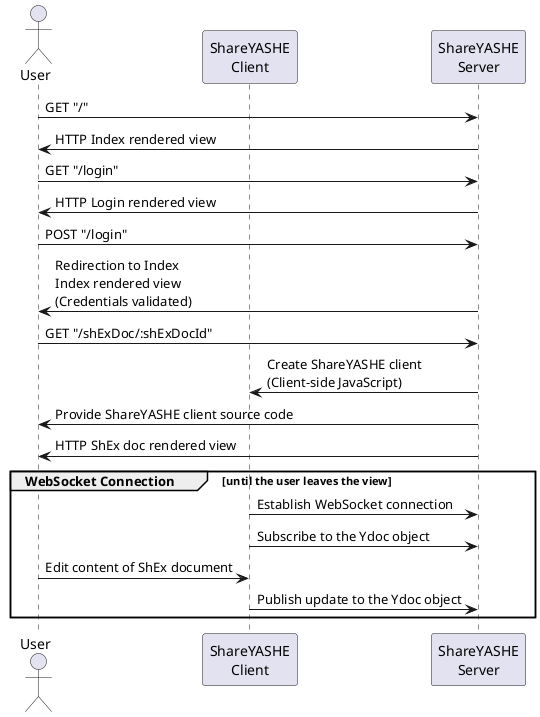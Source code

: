 @startuml ShareYASHE - Deployment structure - ShareYASHE client
actor "User" as user
participant "ShareYASHE\nClient" as client
participant "ShareYASHE\nServer" as server

user -> server: GET "/"
server -> user: HTTP Index rendered view

user -> server: GET "/login"
server -> user: HTTP Login rendered view

user -> server: POST "/login"
server -> user: Redirection to Index\nIndex rendered view\n(Credentials validated)

user -> server: GET "/shExDoc/:shExDocId"
server -> client: Create ShareYASHE client\n(Client-side JavaScript)
server -> user: Provide ShareYASHE client source code
server -> user: HTTP ShEx doc rendered view
group WebSocket Connection [until the user leaves the view]
    client -> server: Establish WebSocket connection
    client -> server: Subscribe to the Ydoc object

    user -> client: Edit content of ShEx document
    client -> server: Publish update to the Ydoc object
end
@enduml

